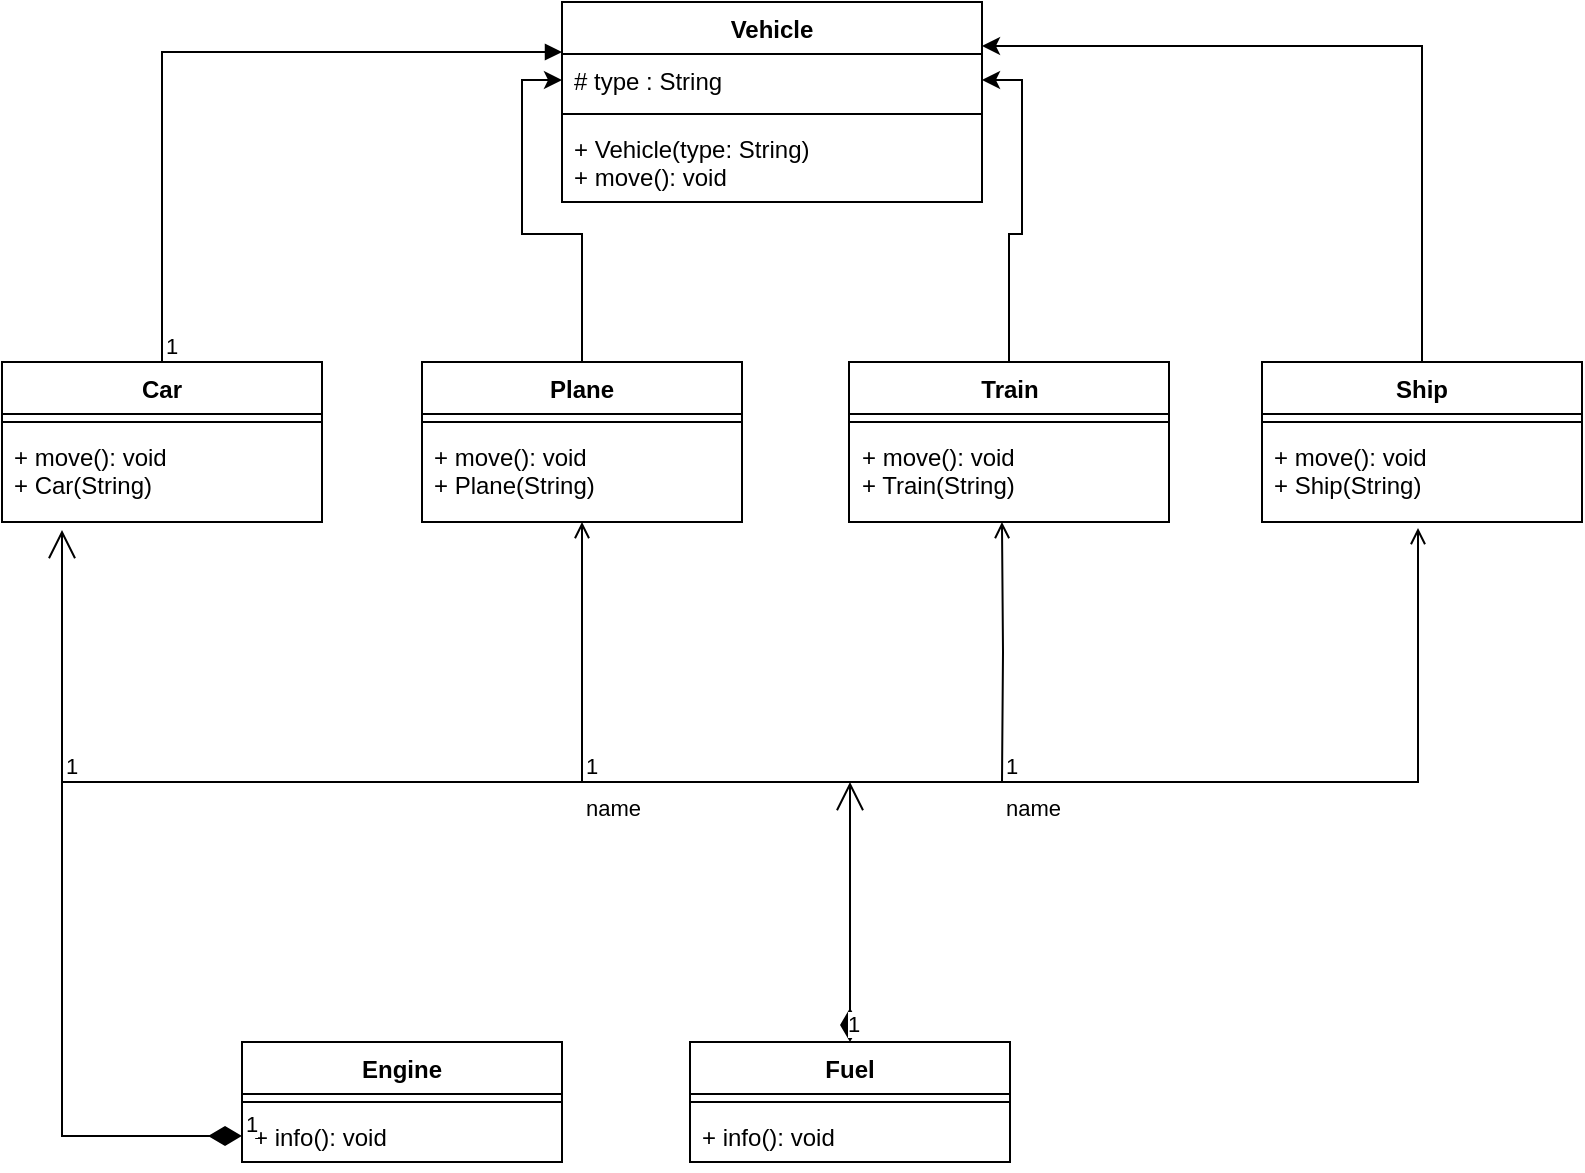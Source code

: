 <mxfile version="24.8.6">
  <diagram name="Страница — 1" id="53aTH3t24zDBGn_SuFyP">
    <mxGraphModel dx="2034" dy="814" grid="1" gridSize="10" guides="1" tooltips="1" connect="1" arrows="1" fold="1" page="1" pageScale="1" pageWidth="827" pageHeight="1169" math="0" shadow="0">
      <root>
        <mxCell id="0" />
        <mxCell id="1" parent="0" />
        <mxCell id="9wcVZQPqfLoGACTFAhc_-1" value="Vehicle" style="swimlane;fontStyle=1;align=center;verticalAlign=top;childLayout=stackLayout;horizontal=1;startSize=26;horizontalStack=0;resizeParent=1;resizeParentMax=0;resizeLast=0;collapsible=1;marginBottom=0;whiteSpace=wrap;html=1;" vertex="1" parent="1">
          <mxGeometry x="270" y="130" width="210" height="100" as="geometry" />
        </mxCell>
        <mxCell id="9wcVZQPqfLoGACTFAhc_-2" value="# type : String&lt;div&gt;&lt;br&gt;&lt;/div&gt;" style="text;strokeColor=none;fillColor=none;align=left;verticalAlign=top;spacingLeft=4;spacingRight=4;overflow=hidden;rotatable=0;points=[[0,0.5],[1,0.5]];portConstraint=eastwest;whiteSpace=wrap;html=1;" vertex="1" parent="9wcVZQPqfLoGACTFAhc_-1">
          <mxGeometry y="26" width="210" height="26" as="geometry" />
        </mxCell>
        <mxCell id="9wcVZQPqfLoGACTFAhc_-3" value="" style="line;strokeWidth=1;fillColor=none;align=left;verticalAlign=middle;spacingTop=-1;spacingLeft=3;spacingRight=3;rotatable=0;labelPosition=right;points=[];portConstraint=eastwest;strokeColor=inherit;" vertex="1" parent="9wcVZQPqfLoGACTFAhc_-1">
          <mxGeometry y="52" width="210" height="8" as="geometry" />
        </mxCell>
        <mxCell id="9wcVZQPqfLoGACTFAhc_-4" value="&lt;font style=&quot;font-size: 12px;&quot;&gt;&lt;span class=&quot;hljs-operator&quot;&gt;+&lt;/span&gt;&amp;nbsp;Vehicle(type: String)&amp;nbsp;&lt;/font&gt;&lt;div&gt;&lt;font style=&quot;font-size: 12px;&quot;&gt;&lt;span class=&quot;hljs-operator&quot;&gt;+&lt;/span&gt;&amp;nbsp;move(): void&amp;nbsp;&lt;/font&gt;&lt;/div&gt;" style="text;strokeColor=none;fillColor=none;align=left;verticalAlign=top;spacingLeft=4;spacingRight=4;overflow=hidden;rotatable=0;points=[[0,0.5],[1,0.5]];portConstraint=eastwest;whiteSpace=wrap;html=1;" vertex="1" parent="9wcVZQPqfLoGACTFAhc_-1">
          <mxGeometry y="60" width="210" height="40" as="geometry" />
        </mxCell>
        <mxCell id="9wcVZQPqfLoGACTFAhc_-27" style="edgeStyle=orthogonalEdgeStyle;rounded=0;orthogonalLoop=1;jettySize=auto;html=1;exitX=0.5;exitY=0;exitDx=0;exitDy=0;entryX=0;entryY=0.5;entryDx=0;entryDy=0;" edge="1" parent="1" source="9wcVZQPqfLoGACTFAhc_-5" target="9wcVZQPqfLoGACTFAhc_-2">
          <mxGeometry relative="1" as="geometry" />
        </mxCell>
        <mxCell id="9wcVZQPqfLoGACTFAhc_-5" value="Plane" style="swimlane;fontStyle=1;align=center;verticalAlign=top;childLayout=stackLayout;horizontal=1;startSize=26;horizontalStack=0;resizeParent=1;resizeParentMax=0;resizeLast=0;collapsible=1;marginBottom=0;whiteSpace=wrap;html=1;" vertex="1" parent="1">
          <mxGeometry x="200" y="310" width="160" height="80" as="geometry" />
        </mxCell>
        <mxCell id="9wcVZQPqfLoGACTFAhc_-7" value="" style="line;strokeWidth=1;fillColor=none;align=left;verticalAlign=middle;spacingTop=-1;spacingLeft=3;spacingRight=3;rotatable=0;labelPosition=right;points=[];portConstraint=eastwest;strokeColor=inherit;" vertex="1" parent="9wcVZQPqfLoGACTFAhc_-5">
          <mxGeometry y="26" width="160" height="8" as="geometry" />
        </mxCell>
        <mxCell id="9wcVZQPqfLoGACTFAhc_-8" value="+ move(): void&lt;div&gt;+ Plane(String)&lt;br&gt;&lt;/div&gt;" style="text;strokeColor=none;fillColor=none;align=left;verticalAlign=top;spacingLeft=4;spacingRight=4;overflow=hidden;rotatable=0;points=[[0,0.5],[1,0.5]];portConstraint=eastwest;whiteSpace=wrap;html=1;" vertex="1" parent="9wcVZQPqfLoGACTFAhc_-5">
          <mxGeometry y="34" width="160" height="46" as="geometry" />
        </mxCell>
        <mxCell id="9wcVZQPqfLoGACTFAhc_-9" value="Сar" style="swimlane;fontStyle=1;align=center;verticalAlign=top;childLayout=stackLayout;horizontal=1;startSize=26;horizontalStack=0;resizeParent=1;resizeParentMax=0;resizeLast=0;collapsible=1;marginBottom=0;whiteSpace=wrap;html=1;" vertex="1" parent="1">
          <mxGeometry x="-10" y="310" width="160" height="80" as="geometry" />
        </mxCell>
        <mxCell id="9wcVZQPqfLoGACTFAhc_-10" value="" style="line;strokeWidth=1;fillColor=none;align=left;verticalAlign=middle;spacingTop=-1;spacingLeft=3;spacingRight=3;rotatable=0;labelPosition=right;points=[];portConstraint=eastwest;strokeColor=inherit;" vertex="1" parent="9wcVZQPqfLoGACTFAhc_-9">
          <mxGeometry y="26" width="160" height="8" as="geometry" />
        </mxCell>
        <mxCell id="9wcVZQPqfLoGACTFAhc_-11" value="+ move(): void&lt;div&gt;+ Car(String)&lt;/div&gt;" style="text;strokeColor=none;fillColor=none;align=left;verticalAlign=top;spacingLeft=4;spacingRight=4;overflow=hidden;rotatable=0;points=[[0,0.5],[1,0.5]];portConstraint=eastwest;whiteSpace=wrap;html=1;" vertex="1" parent="9wcVZQPqfLoGACTFAhc_-9">
          <mxGeometry y="34" width="160" height="46" as="geometry" />
        </mxCell>
        <mxCell id="9wcVZQPqfLoGACTFAhc_-28" style="edgeStyle=orthogonalEdgeStyle;rounded=0;orthogonalLoop=1;jettySize=auto;html=1;exitX=0.5;exitY=0;exitDx=0;exitDy=0;entryX=1;entryY=0.5;entryDx=0;entryDy=0;" edge="1" parent="1" source="9wcVZQPqfLoGACTFAhc_-12" target="9wcVZQPqfLoGACTFAhc_-2">
          <mxGeometry relative="1" as="geometry" />
        </mxCell>
        <mxCell id="9wcVZQPqfLoGACTFAhc_-12" value="Train" style="swimlane;fontStyle=1;align=center;verticalAlign=top;childLayout=stackLayout;horizontal=1;startSize=26;horizontalStack=0;resizeParent=1;resizeParentMax=0;resizeLast=0;collapsible=1;marginBottom=0;whiteSpace=wrap;html=1;" vertex="1" parent="1">
          <mxGeometry x="413.5" y="310" width="160" height="80" as="geometry" />
        </mxCell>
        <mxCell id="9wcVZQPqfLoGACTFAhc_-13" value="" style="line;strokeWidth=1;fillColor=none;align=left;verticalAlign=middle;spacingTop=-1;spacingLeft=3;spacingRight=3;rotatable=0;labelPosition=right;points=[];portConstraint=eastwest;strokeColor=inherit;" vertex="1" parent="9wcVZQPqfLoGACTFAhc_-12">
          <mxGeometry y="26" width="160" height="8" as="geometry" />
        </mxCell>
        <mxCell id="9wcVZQPqfLoGACTFAhc_-14" value="+ move(): void&lt;div&gt;+ Train(String)&lt;br&gt;&lt;/div&gt;" style="text;strokeColor=none;fillColor=none;align=left;verticalAlign=top;spacingLeft=4;spacingRight=4;overflow=hidden;rotatable=0;points=[[0,0.5],[1,0.5]];portConstraint=eastwest;whiteSpace=wrap;html=1;" vertex="1" parent="9wcVZQPqfLoGACTFAhc_-12">
          <mxGeometry y="34" width="160" height="46" as="geometry" />
        </mxCell>
        <mxCell id="9wcVZQPqfLoGACTFAhc_-15" value="Ship" style="swimlane;fontStyle=1;align=center;verticalAlign=top;childLayout=stackLayout;horizontal=1;startSize=26;horizontalStack=0;resizeParent=1;resizeParentMax=0;resizeLast=0;collapsible=1;marginBottom=0;whiteSpace=wrap;html=1;" vertex="1" parent="1">
          <mxGeometry x="620" y="310" width="160" height="80" as="geometry" />
        </mxCell>
        <mxCell id="9wcVZQPqfLoGACTFAhc_-16" value="" style="line;strokeWidth=1;fillColor=none;align=left;verticalAlign=middle;spacingTop=-1;spacingLeft=3;spacingRight=3;rotatable=0;labelPosition=right;points=[];portConstraint=eastwest;strokeColor=inherit;" vertex="1" parent="9wcVZQPqfLoGACTFAhc_-15">
          <mxGeometry y="26" width="160" height="8" as="geometry" />
        </mxCell>
        <mxCell id="9wcVZQPqfLoGACTFAhc_-17" value="+ move(): void&lt;div&gt;+ Ship(String)&lt;br&gt;&lt;/div&gt;" style="text;strokeColor=none;fillColor=none;align=left;verticalAlign=top;spacingLeft=4;spacingRight=4;overflow=hidden;rotatable=0;points=[[0,0.5],[1,0.5]];portConstraint=eastwest;whiteSpace=wrap;html=1;" vertex="1" parent="9wcVZQPqfLoGACTFAhc_-15">
          <mxGeometry y="34" width="160" height="46" as="geometry" />
        </mxCell>
        <mxCell id="9wcVZQPqfLoGACTFAhc_-18" value="Engine" style="swimlane;fontStyle=1;align=center;verticalAlign=top;childLayout=stackLayout;horizontal=1;startSize=26;horizontalStack=0;resizeParent=1;resizeParentMax=0;resizeLast=0;collapsible=1;marginBottom=0;whiteSpace=wrap;html=1;" vertex="1" parent="1">
          <mxGeometry x="110" y="650" width="160" height="60" as="geometry" />
        </mxCell>
        <mxCell id="9wcVZQPqfLoGACTFAhc_-19" value="" style="line;strokeWidth=1;fillColor=none;align=left;verticalAlign=middle;spacingTop=-1;spacingLeft=3;spacingRight=3;rotatable=0;labelPosition=right;points=[];portConstraint=eastwest;strokeColor=inherit;" vertex="1" parent="9wcVZQPqfLoGACTFAhc_-18">
          <mxGeometry y="26" width="160" height="8" as="geometry" />
        </mxCell>
        <mxCell id="9wcVZQPqfLoGACTFAhc_-20" value="+ info(): void" style="text;strokeColor=none;fillColor=none;align=left;verticalAlign=top;spacingLeft=4;spacingRight=4;overflow=hidden;rotatable=0;points=[[0,0.5],[1,0.5]];portConstraint=eastwest;whiteSpace=wrap;html=1;" vertex="1" parent="9wcVZQPqfLoGACTFAhc_-18">
          <mxGeometry y="34" width="160" height="26" as="geometry" />
        </mxCell>
        <mxCell id="9wcVZQPqfLoGACTFAhc_-22" value="Fuel" style="swimlane;fontStyle=1;align=center;verticalAlign=top;childLayout=stackLayout;horizontal=1;startSize=26;horizontalStack=0;resizeParent=1;resizeParentMax=0;resizeLast=0;collapsible=1;marginBottom=0;whiteSpace=wrap;html=1;" vertex="1" parent="1">
          <mxGeometry x="334" y="650" width="160" height="60" as="geometry" />
        </mxCell>
        <mxCell id="9wcVZQPqfLoGACTFAhc_-23" value="" style="line;strokeWidth=1;fillColor=none;align=left;verticalAlign=middle;spacingTop=-1;spacingLeft=3;spacingRight=3;rotatable=0;labelPosition=right;points=[];portConstraint=eastwest;strokeColor=inherit;" vertex="1" parent="9wcVZQPqfLoGACTFAhc_-22">
          <mxGeometry y="26" width="160" height="8" as="geometry" />
        </mxCell>
        <mxCell id="9wcVZQPqfLoGACTFAhc_-24" value="+ info(): void" style="text;strokeColor=none;fillColor=none;align=left;verticalAlign=top;spacingLeft=4;spacingRight=4;overflow=hidden;rotatable=0;points=[[0,0.5],[1,0.5]];portConstraint=eastwest;whiteSpace=wrap;html=1;" vertex="1" parent="9wcVZQPqfLoGACTFAhc_-22">
          <mxGeometry y="34" width="160" height="26" as="geometry" />
        </mxCell>
        <mxCell id="9wcVZQPqfLoGACTFAhc_-25" value="" style="endArrow=block;endFill=1;html=1;edgeStyle=orthogonalEdgeStyle;align=left;verticalAlign=top;rounded=0;entryX=0;entryY=0.25;entryDx=0;entryDy=0;exitX=0.5;exitY=0;exitDx=0;exitDy=0;" edge="1" parent="1" source="9wcVZQPqfLoGACTFAhc_-9" target="9wcVZQPqfLoGACTFAhc_-1">
          <mxGeometry x="-1" relative="1" as="geometry">
            <mxPoint x="70" y="300" as="sourcePoint" />
            <mxPoint x="230" y="300" as="targetPoint" />
            <mxPoint as="offset" />
          </mxGeometry>
        </mxCell>
        <mxCell id="9wcVZQPqfLoGACTFAhc_-26" value="1" style="edgeLabel;resizable=0;html=1;align=left;verticalAlign=bottom;" connectable="0" vertex="1" parent="9wcVZQPqfLoGACTFAhc_-25">
          <mxGeometry x="-1" relative="1" as="geometry" />
        </mxCell>
        <mxCell id="9wcVZQPqfLoGACTFAhc_-29" style="edgeStyle=orthogonalEdgeStyle;rounded=0;orthogonalLoop=1;jettySize=auto;html=1;exitX=0.5;exitY=0;exitDx=0;exitDy=0;entryX=1;entryY=-0.154;entryDx=0;entryDy=0;entryPerimeter=0;" edge="1" parent="1" source="9wcVZQPqfLoGACTFAhc_-15" target="9wcVZQPqfLoGACTFAhc_-2">
          <mxGeometry relative="1" as="geometry" />
        </mxCell>
        <mxCell id="9wcVZQPqfLoGACTFAhc_-30" value="1" style="endArrow=open;html=1;endSize=12;startArrow=diamondThin;startSize=14;startFill=1;edgeStyle=orthogonalEdgeStyle;align=left;verticalAlign=bottom;rounded=0;exitX=0;exitY=0.5;exitDx=0;exitDy=0;" edge="1" parent="1" source="9wcVZQPqfLoGACTFAhc_-20">
          <mxGeometry x="-1" y="3" relative="1" as="geometry">
            <mxPoint x="160" y="540" as="sourcePoint" />
            <mxPoint x="20" y="394" as="targetPoint" />
            <Array as="points">
              <mxPoint x="20" y="697" />
            </Array>
          </mxGeometry>
        </mxCell>
        <mxCell id="9wcVZQPqfLoGACTFAhc_-38" value="1" style="endArrow=open;html=1;endSize=12;startArrow=diamondThin;startSize=14;startFill=1;edgeStyle=orthogonalEdgeStyle;align=left;verticalAlign=bottom;rounded=0;exitX=0.5;exitY=0;exitDx=0;exitDy=0;" edge="1" parent="1" source="9wcVZQPqfLoGACTFAhc_-22">
          <mxGeometry x="-1" y="3" relative="1" as="geometry">
            <mxPoint x="420" y="630" as="sourcePoint" />
            <mxPoint x="414" y="520" as="targetPoint" />
          </mxGeometry>
        </mxCell>
        <mxCell id="9wcVZQPqfLoGACTFAhc_-42" value="" style="endArrow=open;endFill=0;html=1;edgeStyle=orthogonalEdgeStyle;align=left;verticalAlign=top;rounded=0;entryX=0.5;entryY=1;entryDx=0;entryDy=0;entryPerimeter=0;" edge="1" parent="1" target="9wcVZQPqfLoGACTFAhc_-8">
          <mxGeometry x="-1" relative="1" as="geometry">
            <mxPoint x="20" y="520" as="sourcePoint" />
            <mxPoint x="280" y="520" as="targetPoint" />
            <Array as="points">
              <mxPoint x="280" y="520" />
            </Array>
          </mxGeometry>
        </mxCell>
        <mxCell id="9wcVZQPqfLoGACTFAhc_-43" value="1" style="edgeLabel;resizable=0;html=1;align=left;verticalAlign=bottom;" connectable="0" vertex="1" parent="9wcVZQPqfLoGACTFAhc_-42">
          <mxGeometry x="-1" relative="1" as="geometry" />
        </mxCell>
        <mxCell id="9wcVZQPqfLoGACTFAhc_-44" value="name" style="endArrow=open;endFill=0;html=1;edgeStyle=orthogonalEdgeStyle;align=left;verticalAlign=top;rounded=0;" edge="1" parent="1">
          <mxGeometry x="-1" relative="1" as="geometry">
            <mxPoint x="280" y="520" as="sourcePoint" />
            <mxPoint x="698" y="393" as="targetPoint" />
            <Array as="points">
              <mxPoint x="698" y="520" />
            </Array>
          </mxGeometry>
        </mxCell>
        <mxCell id="9wcVZQPqfLoGACTFAhc_-45" value="1" style="edgeLabel;resizable=0;html=1;align=left;verticalAlign=bottom;" connectable="0" vertex="1" parent="9wcVZQPqfLoGACTFAhc_-44">
          <mxGeometry x="-1" relative="1" as="geometry" />
        </mxCell>
        <mxCell id="9wcVZQPqfLoGACTFAhc_-49" value="name" style="endArrow=open;endFill=0;html=1;edgeStyle=orthogonalEdgeStyle;align=left;verticalAlign=top;rounded=0;entryX=0.478;entryY=1;entryDx=0;entryDy=0;entryPerimeter=0;" edge="1" parent="1" target="9wcVZQPqfLoGACTFAhc_-14">
          <mxGeometry x="-1" relative="1" as="geometry">
            <mxPoint x="490" y="520" as="sourcePoint" />
            <mxPoint x="490" y="400" as="targetPoint" />
          </mxGeometry>
        </mxCell>
        <mxCell id="9wcVZQPqfLoGACTFAhc_-50" value="1" style="edgeLabel;resizable=0;html=1;align=left;verticalAlign=bottom;" connectable="0" vertex="1" parent="9wcVZQPqfLoGACTFAhc_-49">
          <mxGeometry x="-1" relative="1" as="geometry" />
        </mxCell>
      </root>
    </mxGraphModel>
  </diagram>
</mxfile>
